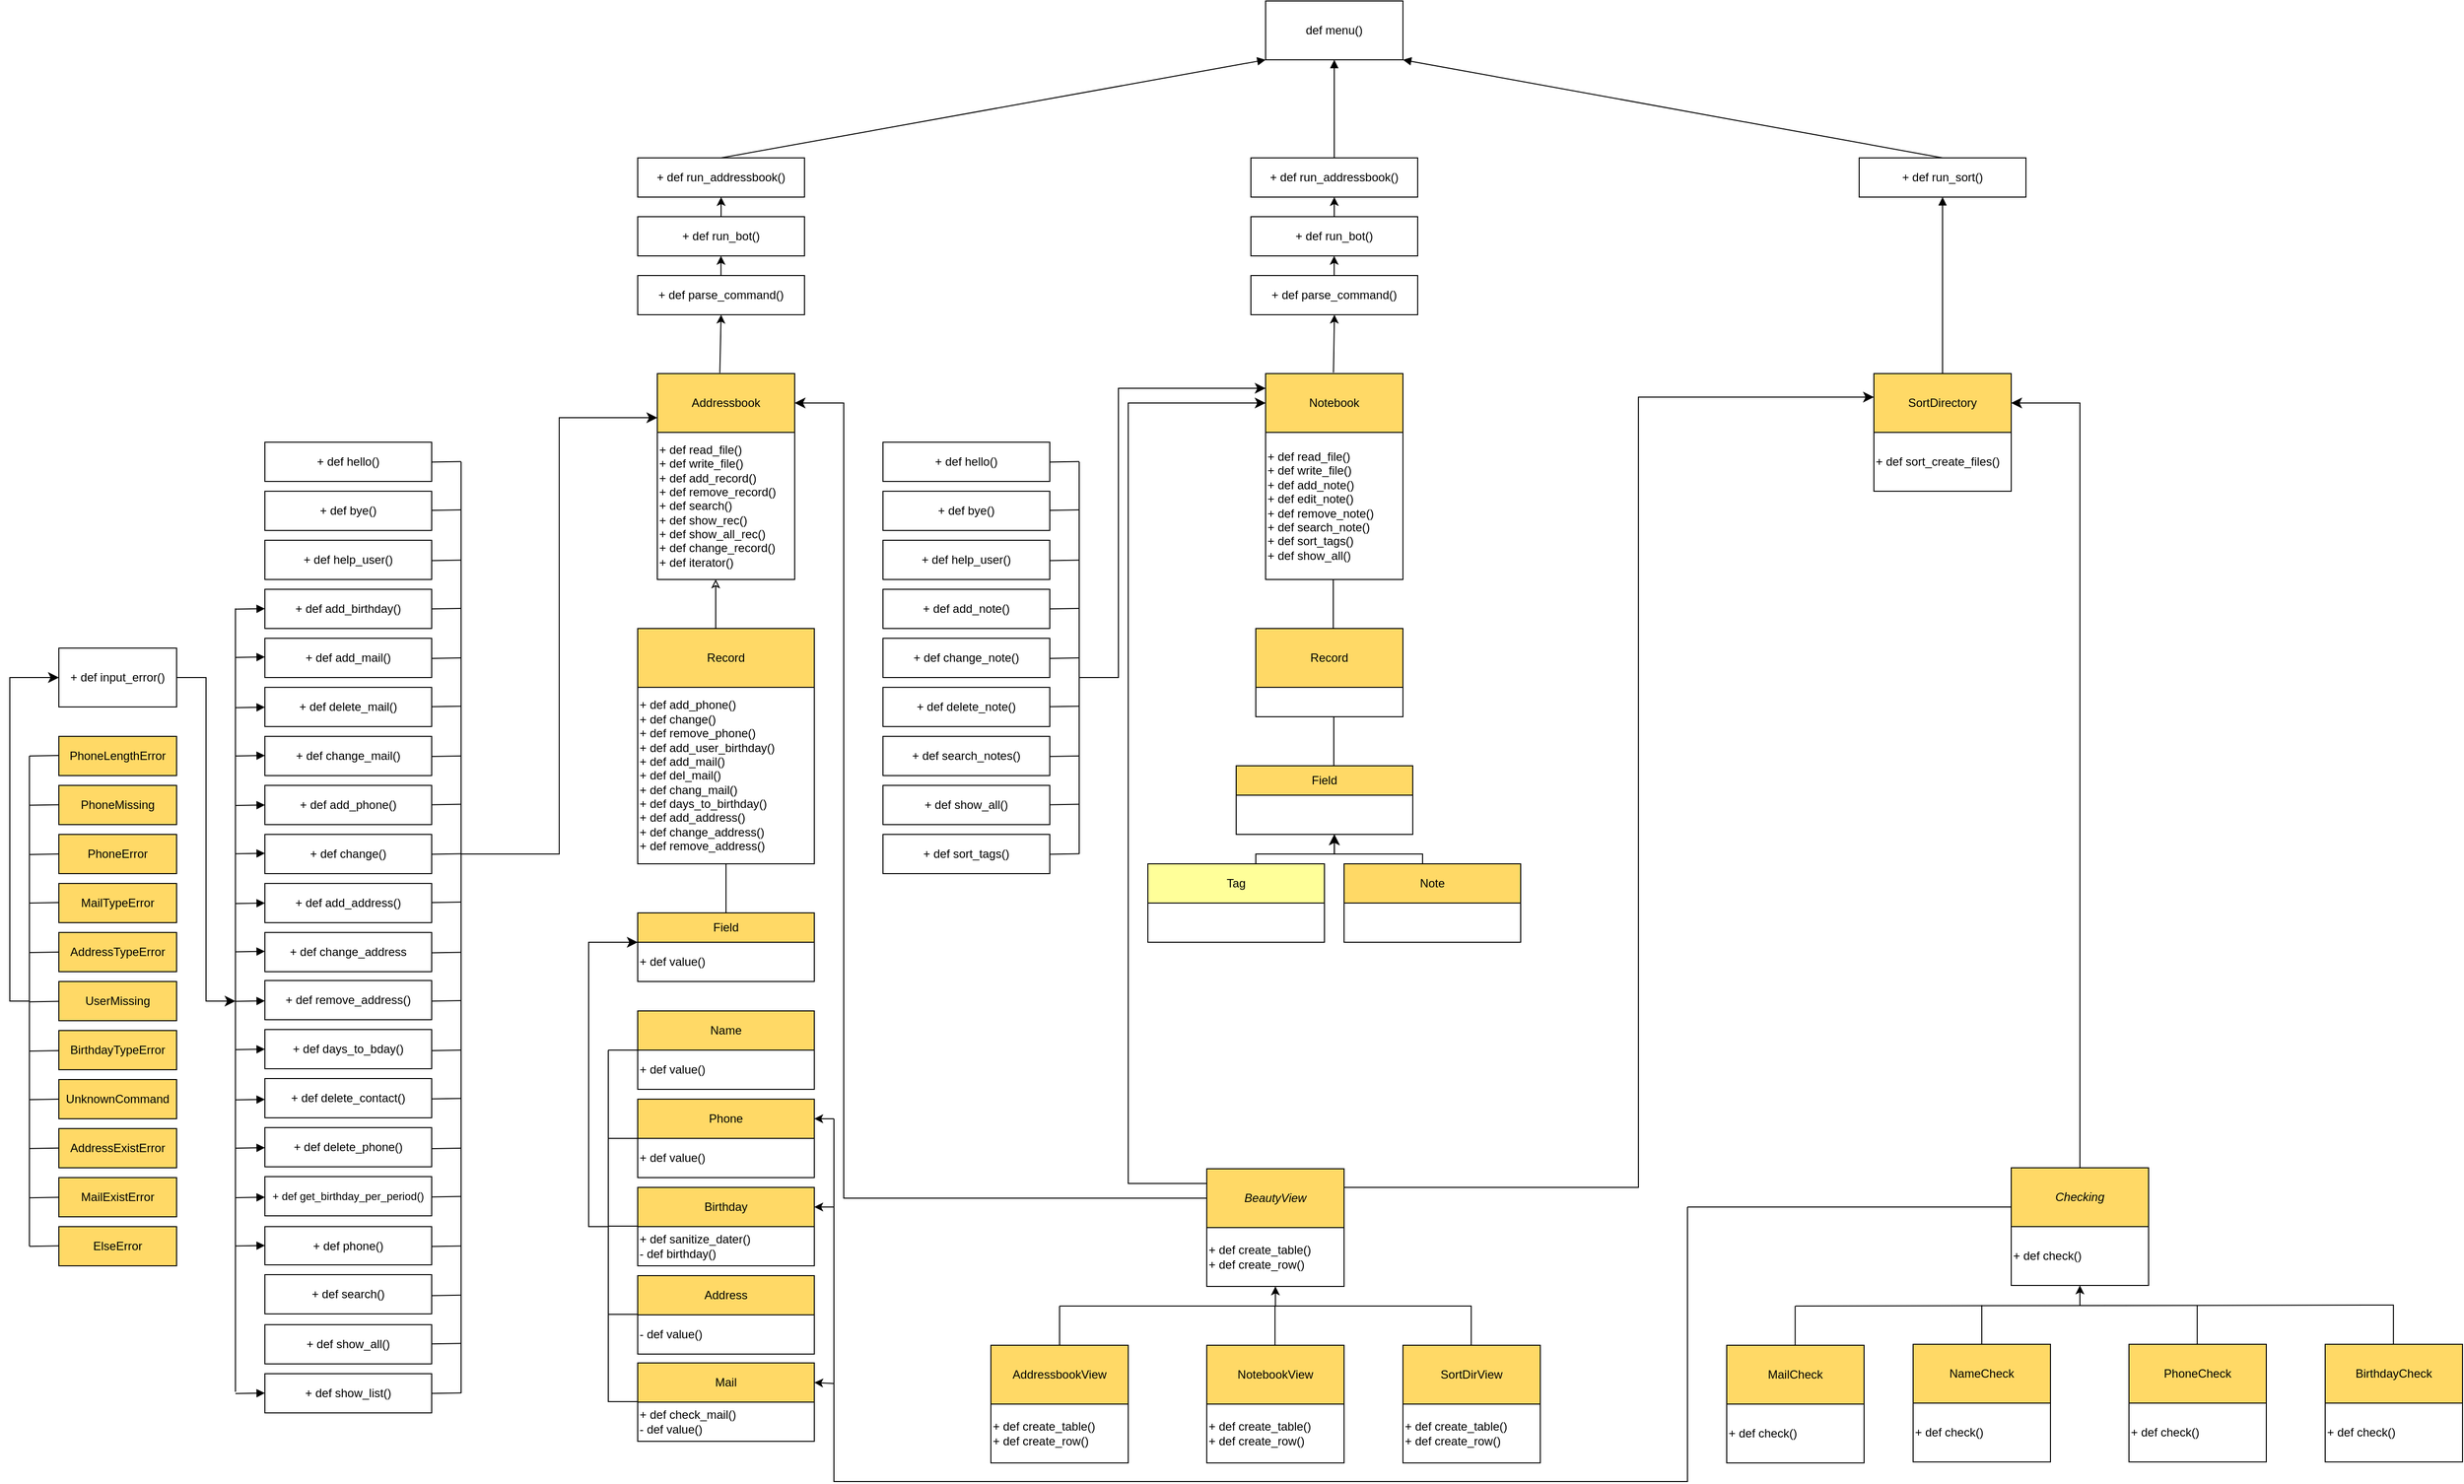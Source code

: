 <mxfile version="20.8.18" type="github">
  <diagram name="Сторінка-1" id="fbPflJ43z8gaHP_00teh">
    <mxGraphModel dx="4167" dy="2496" grid="1" gridSize="10" guides="1" tooltips="1" connect="1" arrows="1" fold="1" page="1" pageScale="1" pageWidth="827" pageHeight="1169" math="0" shadow="0">
      <root>
        <mxCell id="0" />
        <mxCell id="1" parent="0" />
        <mxCell id="lOvXd4UFA6wlcub6Zu0B-2" value="+ def read_file()&lt;br&gt;+ def write_file()&lt;br&gt;+ def add_record()&lt;br&gt;+ def remove_record()&lt;br&gt;+ def search()&lt;br&gt;+ def show_rec()&lt;br&gt;+ def show_all_rec()&lt;br&gt;+ def change_record()&lt;br&gt;+ def iterator()" style="rounded=0;whiteSpace=wrap;html=1;align=left;" parent="1" vertex="1">
          <mxGeometry x="-620" y="-360" width="140" height="150" as="geometry" />
        </mxCell>
        <mxCell id="lOvXd4UFA6wlcub6Zu0B-3" value="Field" style="rounded=0;whiteSpace=wrap;html=1;fillColor=#FFD966;" parent="1" vertex="1">
          <mxGeometry x="-640" y="130" width="180" height="30" as="geometry" />
        </mxCell>
        <mxCell id="lOvXd4UFA6wlcub6Zu0B-4" value="+ def value()" style="rounded=0;whiteSpace=wrap;html=1;align=left;" parent="1" vertex="1">
          <mxGeometry x="-640" y="160" width="180" height="40" as="geometry" />
        </mxCell>
        <mxCell id="lOvXd4UFA6wlcub6Zu0B-5" value="Name" style="whiteSpace=wrap;html=1;align=center;rounded=0;fillColor=#FFD966;" parent="1" vertex="1">
          <mxGeometry x="-640" y="230" width="180" height="40" as="geometry" />
        </mxCell>
        <mxCell id="lOvXd4UFA6wlcub6Zu0B-6" value="+ def value()" style="rounded=0;whiteSpace=wrap;html=1;align=left;" parent="1" vertex="1">
          <mxGeometry x="-640" y="270" width="180" height="40" as="geometry" />
        </mxCell>
        <mxCell id="lOvXd4UFA6wlcub6Zu0B-8" value="Phone" style="whiteSpace=wrap;html=1;align=center;rounded=0;fillColor=#FFD966;" parent="1" vertex="1">
          <mxGeometry x="-640" y="320" width="180" height="40" as="geometry" />
        </mxCell>
        <mxCell id="lOvXd4UFA6wlcub6Zu0B-9" value="+ def value()" style="rounded=0;whiteSpace=wrap;html=1;align=left;" parent="1" vertex="1">
          <mxGeometry x="-640" y="360" width="180" height="40" as="geometry" />
        </mxCell>
        <mxCell id="lOvXd4UFA6wlcub6Zu0B-13" value="" style="endArrow=classic;html=1;rounded=0;strokeColor=default;endFill=0;" parent="1" edge="1">
          <mxGeometry width="50" height="50" relative="1" as="geometry">
            <mxPoint x="-560.5" y="-160" as="sourcePoint" />
            <mxPoint x="-560.5" y="-210" as="targetPoint" />
          </mxGeometry>
        </mxCell>
        <mxCell id="lOvXd4UFA6wlcub6Zu0B-14" value="Record" style="rounded=0;whiteSpace=wrap;html=1;fillColor=#FFFF99;" parent="1" vertex="1">
          <mxGeometry x="-630" y="-160" width="150" height="60" as="geometry" />
        </mxCell>
        <mxCell id="lOvXd4UFA6wlcub6Zu0B-15" value="+ def add_phone()&lt;br&gt;+ def change()&lt;br&gt;+ def remove_phone()&lt;br&gt;+ def add_user_birthday()&lt;br&gt;+ def add_mail()&lt;br&gt;+ def del_mail()&lt;br&gt;+ def chang_mail()&lt;br&gt;+ def days_to_birthday()&lt;br&gt;+ def add_address()&lt;br&gt;+ def change_address()&lt;br&gt;+ def remove_address()" style="rounded=0;whiteSpace=wrap;html=1;align=left;" parent="1" vertex="1">
          <mxGeometry x="-640" y="-100" width="180" height="180" as="geometry" />
        </mxCell>
        <mxCell id="lOvXd4UFA6wlcub6Zu0B-16" value="Birthday" style="whiteSpace=wrap;html=1;align=center;rounded=0;fillColor=#FFD966;" parent="1" vertex="1">
          <mxGeometry x="-640" y="410" width="180" height="40" as="geometry" />
        </mxCell>
        <mxCell id="lOvXd4UFA6wlcub6Zu0B-17" value="+ def sanitize_dater()&lt;br&gt;- def birthday()" style="rounded=0;whiteSpace=wrap;html=1;align=left;" parent="1" vertex="1">
          <mxGeometry x="-640" y="450" width="180" height="40" as="geometry" />
        </mxCell>
        <mxCell id="lOvXd4UFA6wlcub6Zu0B-18" value="Address" style="whiteSpace=wrap;html=1;align=center;rounded=0;fillColor=#FFD966;" parent="1" vertex="1">
          <mxGeometry x="-640" y="500" width="180" height="40" as="geometry" />
        </mxCell>
        <mxCell id="lOvXd4UFA6wlcub6Zu0B-19" value="- def value()" style="rounded=0;whiteSpace=wrap;html=1;align=left;" parent="1" vertex="1">
          <mxGeometry x="-640" y="540" width="180" height="40" as="geometry" />
        </mxCell>
        <mxCell id="lOvXd4UFA6wlcub6Zu0B-20" value="Mail" style="whiteSpace=wrap;html=1;align=center;rounded=0;fillColor=#FFD966;" parent="1" vertex="1">
          <mxGeometry x="-640" y="589" width="180" height="40" as="geometry" />
        </mxCell>
        <mxCell id="lOvXd4UFA6wlcub6Zu0B-21" value="+ def check_mail()&lt;br&gt;- def value()" style="rounded=0;whiteSpace=wrap;html=1;align=left;" parent="1" vertex="1">
          <mxGeometry x="-640" y="629" width="180" height="40" as="geometry" />
        </mxCell>
        <mxCell id="lOvXd4UFA6wlcub6Zu0B-30" value="" style="endArrow=none;html=1;rounded=0;strokeColor=default;entryX=0.5;entryY=1;entryDx=0;entryDy=0;exitX=0.5;exitY=0;exitDx=0;exitDy=0;exitPerimeter=0;" parent="1" edge="1" target="lOvXd4UFA6wlcub6Zu0B-15" source="lOvXd4UFA6wlcub6Zu0B-3">
          <mxGeometry width="50" height="50" relative="1" as="geometry">
            <mxPoint x="-560" y="130" as="sourcePoint" />
            <mxPoint x="-560" y="80" as="targetPoint" />
          </mxGeometry>
        </mxCell>
        <mxCell id="lOvXd4UFA6wlcub6Zu0B-31" value="Notebook" style="rounded=0;whiteSpace=wrap;html=1;fillColor=#FFFF99;" parent="1" vertex="1">
          <mxGeometry y="-420" width="140" height="60" as="geometry" />
        </mxCell>
        <mxCell id="lOvXd4UFA6wlcub6Zu0B-32" value="+ def read_file()&lt;br&gt;+ def write_file()&lt;br&gt;+ def add_note()&lt;br&gt;+ def edit_note()&lt;br&gt;+ def remove_note()&lt;br&gt;+ def search_note()&lt;br&gt;+ def sort_tags()&lt;br&gt;+ def show_all()" style="rounded=0;whiteSpace=wrap;html=1;align=left;" parent="1" vertex="1">
          <mxGeometry y="-360" width="140" height="150" as="geometry" />
        </mxCell>
        <mxCell id="lOvXd4UFA6wlcub6Zu0B-33" value="Field" style="rounded=0;whiteSpace=wrap;html=1;fillColor=#FFD966;" parent="1" vertex="1">
          <mxGeometry x="-30" y="-20" width="180" height="30" as="geometry" />
        </mxCell>
        <mxCell id="lOvXd4UFA6wlcub6Zu0B-34" value="" style="rounded=0;whiteSpace=wrap;html=1;align=left;" parent="1" vertex="1">
          <mxGeometry x="-30" y="10" width="180" height="40" as="geometry" />
        </mxCell>
        <mxCell id="lOvXd4UFA6wlcub6Zu0B-35" value="Tag" style="whiteSpace=wrap;html=1;align=center;rounded=0;fillColor=#FFFF99;" parent="1" vertex="1">
          <mxGeometry x="-120" y="80" width="180" height="40" as="geometry" />
        </mxCell>
        <mxCell id="lOvXd4UFA6wlcub6Zu0B-36" value="" style="rounded=0;whiteSpace=wrap;html=1;align=left;" parent="1" vertex="1">
          <mxGeometry x="-120" y="120" width="180" height="40" as="geometry" />
        </mxCell>
        <mxCell id="lOvXd4UFA6wlcub6Zu0B-37" value="Note" style="whiteSpace=wrap;html=1;align=center;rounded=0;fillColor=#FFD966;" parent="1" vertex="1">
          <mxGeometry x="80" y="80" width="180" height="40" as="geometry" />
        </mxCell>
        <mxCell id="lOvXd4UFA6wlcub6Zu0B-38" value="" style="rounded=0;whiteSpace=wrap;html=1;align=left;" parent="1" vertex="1">
          <mxGeometry x="80" y="120" width="180" height="40" as="geometry" />
        </mxCell>
        <mxCell id="lOvXd4UFA6wlcub6Zu0B-39" value="" style="endArrow=none;html=1;rounded=0;strokeColor=default;" parent="1" edge="1">
          <mxGeometry width="50" height="50" relative="1" as="geometry">
            <mxPoint x="69" y="-160" as="sourcePoint" />
            <mxPoint x="69" y="-210" as="targetPoint" />
          </mxGeometry>
        </mxCell>
        <mxCell id="lOvXd4UFA6wlcub6Zu0B-40" value="Record" style="rounded=0;whiteSpace=wrap;html=1;fillColor=#FFFF99;" parent="1" vertex="1">
          <mxGeometry x="-10" y="-160" width="150" height="60" as="geometry" />
        </mxCell>
        <mxCell id="lOvXd4UFA6wlcub6Zu0B-41" value="" style="rounded=0;whiteSpace=wrap;html=1;align=left;" parent="1" vertex="1">
          <mxGeometry x="-10" y="-100" width="150" height="30" as="geometry" />
        </mxCell>
        <mxCell id="lOvXd4UFA6wlcub6Zu0B-53" value="" style="endArrow=none;html=1;rounded=0;strokeColor=default;" parent="1" edge="1">
          <mxGeometry width="50" height="50" relative="1" as="geometry">
            <mxPoint x="69.5" y="-20" as="sourcePoint" />
            <mxPoint x="69.5" y="-70" as="targetPoint" />
          </mxGeometry>
        </mxCell>
        <mxCell id="AUsdG49h1AJNqMzmpS4j-1" value="SortDirectory" style="rounded=0;whiteSpace=wrap;html=1;fillColor=#FFFF99;" parent="1" vertex="1">
          <mxGeometry x="620" y="-420" width="140" height="60" as="geometry" />
        </mxCell>
        <mxCell id="AUsdG49h1AJNqMzmpS4j-2" value="+ def sort_create_files()" style="rounded=0;whiteSpace=wrap;html=1;align=left;" parent="1" vertex="1">
          <mxGeometry x="620" y="-360" width="140" height="60" as="geometry" />
        </mxCell>
        <mxCell id="AUsdG49h1AJNqMzmpS4j-16" value="" style="endArrow=none;html=1;rounded=0;strokeColor=default;" parent="1" edge="1">
          <mxGeometry width="50" height="50" relative="1" as="geometry">
            <mxPoint x="-670" y="160" as="sourcePoint" />
            <mxPoint x="-640" y="160" as="targetPoint" />
          </mxGeometry>
        </mxCell>
        <mxCell id="AUsdG49h1AJNqMzmpS4j-17" value="" style="endArrow=none;html=1;rounded=0;strokeColor=default;" parent="1" edge="1">
          <mxGeometry width="50" height="50" relative="1" as="geometry">
            <mxPoint x="-670" y="270" as="sourcePoint" />
            <mxPoint x="-640" y="270" as="targetPoint" />
          </mxGeometry>
        </mxCell>
        <mxCell id="AUsdG49h1AJNqMzmpS4j-18" value="" style="endArrow=none;html=1;rounded=0;strokeColor=default;" parent="1" edge="1">
          <mxGeometry width="50" height="50" relative="1" as="geometry">
            <mxPoint x="-670" y="360" as="sourcePoint" />
            <mxPoint x="-640" y="360" as="targetPoint" />
          </mxGeometry>
        </mxCell>
        <mxCell id="AUsdG49h1AJNqMzmpS4j-19" value="" style="endArrow=none;html=1;rounded=0;strokeColor=default;" parent="1" edge="1">
          <mxGeometry width="50" height="50" relative="1" as="geometry">
            <mxPoint x="-670" y="449.49" as="sourcePoint" />
            <mxPoint x="-640" y="449.49" as="targetPoint" />
          </mxGeometry>
        </mxCell>
        <mxCell id="AUsdG49h1AJNqMzmpS4j-20" value="" style="endArrow=none;html=1;rounded=0;strokeColor=default;" parent="1" edge="1">
          <mxGeometry width="50" height="50" relative="1" as="geometry">
            <mxPoint x="-670" y="539.49" as="sourcePoint" />
            <mxPoint x="-640" y="539.49" as="targetPoint" />
          </mxGeometry>
        </mxCell>
        <mxCell id="AUsdG49h1AJNqMzmpS4j-21" value="" style="endArrow=none;html=1;rounded=0;strokeColor=default;" parent="1" edge="1">
          <mxGeometry width="50" height="50" relative="1" as="geometry">
            <mxPoint x="-670" y="628.49" as="sourcePoint" />
            <mxPoint x="-640" y="628.49" as="targetPoint" />
          </mxGeometry>
        </mxCell>
        <mxCell id="AUsdG49h1AJNqMzmpS4j-22" value="" style="endArrow=none;html=1;rounded=0;strokeColor=default;" parent="1" edge="1">
          <mxGeometry width="50" height="50" relative="1" as="geometry">
            <mxPoint x="-670" y="270" as="sourcePoint" />
            <mxPoint x="-670" y="629" as="targetPoint" />
          </mxGeometry>
        </mxCell>
        <mxCell id="AUsdG49h1AJNqMzmpS4j-23" value="" style="edgeStyle=elbowEdgeStyle;elbow=horizontal;endArrow=classic;html=1;curved=0;rounded=0;endSize=8;startSize=8;strokeColor=default;" parent="1" edge="1">
          <mxGeometry width="50" height="50" relative="1" as="geometry">
            <mxPoint x="-670" y="450" as="sourcePoint" />
            <mxPoint x="-640" y="160" as="targetPoint" />
            <Array as="points">
              <mxPoint x="-690" y="280" />
            </Array>
          </mxGeometry>
        </mxCell>
        <mxCell id="AUsdG49h1AJNqMzmpS4j-24" value="" style="edgeStyle=elbowEdgeStyle;elbow=vertical;endArrow=classic;html=1;curved=0;rounded=0;endSize=8;startSize=8;strokeColor=default;entryX=0.556;entryY=0.995;entryDx=0;entryDy=0;entryPerimeter=0;" parent="1" target="lOvXd4UFA6wlcub6Zu0B-34" edge="1">
          <mxGeometry width="50" height="50" relative="1" as="geometry">
            <mxPoint x="-10" y="80" as="sourcePoint" />
            <mxPoint x="65" y="50" as="targetPoint" />
            <Array as="points">
              <mxPoint x="20" y="70" />
            </Array>
          </mxGeometry>
        </mxCell>
        <mxCell id="AUsdG49h1AJNqMzmpS4j-26" value="" style="edgeStyle=elbowEdgeStyle;elbow=vertical;endArrow=classic;html=1;curved=0;rounded=0;endSize=8;startSize=8;strokeColor=default;entryX=0.556;entryY=1;entryDx=0;entryDy=0;entryPerimeter=0;" parent="1" target="lOvXd4UFA6wlcub6Zu0B-34" edge="1">
          <mxGeometry width="50" height="50" relative="1" as="geometry">
            <mxPoint x="160" y="80" as="sourcePoint" />
            <mxPoint x="70" y="60" as="targetPoint" />
            <Array as="points">
              <mxPoint x="24" y="70" />
            </Array>
          </mxGeometry>
        </mxCell>
        <mxCell id="VB_nqWDJQI1u2BIPwfFO-1" value="def menu()" style="rounded=0;whiteSpace=wrap;html=1;" vertex="1" parent="1">
          <mxGeometry y="-800" width="140" height="60" as="geometry" />
        </mxCell>
        <mxCell id="VB_nqWDJQI1u2BIPwfFO-5" value="+ def input_error()" style="rounded=0;whiteSpace=wrap;html=1;" vertex="1" parent="1">
          <mxGeometry x="-1230" y="-140" width="120" height="60" as="geometry" />
        </mxCell>
        <mxCell id="VB_nqWDJQI1u2BIPwfFO-6" value="PhoneLengthError" style="rounded=0;whiteSpace=wrap;html=1;fillColor=#FFD966;" vertex="1" parent="1">
          <mxGeometry x="-1230" y="-50" width="120" height="40" as="geometry" />
        </mxCell>
        <mxCell id="VB_nqWDJQI1u2BIPwfFO-8" value="PhoneMissing" style="rounded=0;whiteSpace=wrap;html=1;fillColor=#FFD966;" vertex="1" parent="1">
          <mxGeometry x="-1230" width="120" height="40" as="geometry" />
        </mxCell>
        <mxCell id="VB_nqWDJQI1u2BIPwfFO-9" value="PhoneError" style="rounded=0;whiteSpace=wrap;html=1;fillColor=#FFD966;" vertex="1" parent="1">
          <mxGeometry x="-1230" y="50" width="120" height="40" as="geometry" />
        </mxCell>
        <mxCell id="VB_nqWDJQI1u2BIPwfFO-10" value="MailTypeError" style="rounded=0;whiteSpace=wrap;html=1;fillColor=#FFD966;" vertex="1" parent="1">
          <mxGeometry x="-1230" y="100" width="120" height="40" as="geometry" />
        </mxCell>
        <mxCell id="VB_nqWDJQI1u2BIPwfFO-11" value="AddressTypeError" style="rounded=0;whiteSpace=wrap;html=1;fillColor=#FFD966;" vertex="1" parent="1">
          <mxGeometry x="-1230" y="150" width="120" height="40" as="geometry" />
        </mxCell>
        <mxCell id="VB_nqWDJQI1u2BIPwfFO-12" value="UserMissing" style="rounded=0;whiteSpace=wrap;html=1;fillColor=#FFD966;" vertex="1" parent="1">
          <mxGeometry x="-1230" y="200" width="120" height="40" as="geometry" />
        </mxCell>
        <mxCell id="VB_nqWDJQI1u2BIPwfFO-13" value="BirthdayTypeError" style="rounded=0;whiteSpace=wrap;html=1;fillColor=#FFD966;" vertex="1" parent="1">
          <mxGeometry x="-1230" y="250" width="120" height="40" as="geometry" />
        </mxCell>
        <mxCell id="VB_nqWDJQI1u2BIPwfFO-14" value="UnknownCommand" style="rounded=0;whiteSpace=wrap;html=1;fillColor=#FFD966;" vertex="1" parent="1">
          <mxGeometry x="-1230" y="300" width="120" height="40" as="geometry" />
        </mxCell>
        <mxCell id="VB_nqWDJQI1u2BIPwfFO-15" value="AddressExistError" style="rounded=0;whiteSpace=wrap;html=1;fillColor=#FFD966;" vertex="1" parent="1">
          <mxGeometry x="-1230" y="350" width="120" height="40" as="geometry" />
        </mxCell>
        <mxCell id="VB_nqWDJQI1u2BIPwfFO-16" value="MailExistError" style="rounded=0;whiteSpace=wrap;html=1;fillColor=#FFD966;" vertex="1" parent="1">
          <mxGeometry x="-1230" y="400" width="120" height="40" as="geometry" />
        </mxCell>
        <mxCell id="VB_nqWDJQI1u2BIPwfFO-17" value="ElseError" style="rounded=0;whiteSpace=wrap;html=1;fillColor=#FFD966;" vertex="1" parent="1">
          <mxGeometry x="-1230" y="450" width="120" height="40" as="geometry" />
        </mxCell>
        <mxCell id="VB_nqWDJQI1u2BIPwfFO-20" value="" style="endArrow=none;html=1;rounded=0;" edge="1" parent="1">
          <mxGeometry width="50" height="50" relative="1" as="geometry">
            <mxPoint x="-1260" y="-30" as="sourcePoint" />
            <mxPoint x="-1230" y="-30.5" as="targetPoint" />
          </mxGeometry>
        </mxCell>
        <mxCell id="VB_nqWDJQI1u2BIPwfFO-21" value="" style="endArrow=none;html=1;rounded=0;" edge="1" parent="1">
          <mxGeometry width="50" height="50" relative="1" as="geometry">
            <mxPoint x="-1260" y="20.25" as="sourcePoint" />
            <mxPoint x="-1230" y="19.75" as="targetPoint" />
          </mxGeometry>
        </mxCell>
        <mxCell id="VB_nqWDJQI1u2BIPwfFO-22" value="" style="endArrow=none;html=1;rounded=0;" edge="1" parent="1">
          <mxGeometry width="50" height="50" relative="1" as="geometry">
            <mxPoint x="-1260" y="70.5" as="sourcePoint" />
            <mxPoint x="-1230" y="70" as="targetPoint" />
          </mxGeometry>
        </mxCell>
        <mxCell id="VB_nqWDJQI1u2BIPwfFO-23" value="" style="endArrow=none;html=1;rounded=0;" edge="1" parent="1">
          <mxGeometry width="50" height="50" relative="1" as="geometry">
            <mxPoint x="-1260" y="120" as="sourcePoint" />
            <mxPoint x="-1230" y="119.5" as="targetPoint" />
          </mxGeometry>
        </mxCell>
        <mxCell id="VB_nqWDJQI1u2BIPwfFO-24" value="" style="endArrow=none;html=1;rounded=0;" edge="1" parent="1">
          <mxGeometry width="50" height="50" relative="1" as="geometry">
            <mxPoint x="-1260" y="170.5" as="sourcePoint" />
            <mxPoint x="-1230" y="170" as="targetPoint" />
          </mxGeometry>
        </mxCell>
        <mxCell id="VB_nqWDJQI1u2BIPwfFO-25" value="" style="endArrow=none;html=1;rounded=0;" edge="1" parent="1">
          <mxGeometry width="50" height="50" relative="1" as="geometry">
            <mxPoint x="-1260" y="220.75" as="sourcePoint" />
            <mxPoint x="-1230" y="220.25" as="targetPoint" />
          </mxGeometry>
        </mxCell>
        <mxCell id="VB_nqWDJQI1u2BIPwfFO-26" value="" style="endArrow=none;html=1;rounded=0;" edge="1" parent="1">
          <mxGeometry width="50" height="50" relative="1" as="geometry">
            <mxPoint x="-1260" y="271" as="sourcePoint" />
            <mxPoint x="-1230" y="270.5" as="targetPoint" />
          </mxGeometry>
        </mxCell>
        <mxCell id="VB_nqWDJQI1u2BIPwfFO-27" value="" style="endArrow=none;html=1;rounded=0;" edge="1" parent="1">
          <mxGeometry width="50" height="50" relative="1" as="geometry">
            <mxPoint x="-1260" y="320.5" as="sourcePoint" />
            <mxPoint x="-1230" y="320" as="targetPoint" />
          </mxGeometry>
        </mxCell>
        <mxCell id="VB_nqWDJQI1u2BIPwfFO-28" value="" style="endArrow=none;html=1;rounded=0;" edge="1" parent="1">
          <mxGeometry width="50" height="50" relative="1" as="geometry">
            <mxPoint x="-1260" y="370.38" as="sourcePoint" />
            <mxPoint x="-1230" y="369.88" as="targetPoint" />
          </mxGeometry>
        </mxCell>
        <mxCell id="VB_nqWDJQI1u2BIPwfFO-29" value="" style="endArrow=none;html=1;rounded=0;" edge="1" parent="1">
          <mxGeometry width="50" height="50" relative="1" as="geometry">
            <mxPoint x="-1260" y="420.63" as="sourcePoint" />
            <mxPoint x="-1230" y="420.13" as="targetPoint" />
          </mxGeometry>
        </mxCell>
        <mxCell id="VB_nqWDJQI1u2BIPwfFO-30" value="" style="endArrow=none;html=1;rounded=0;" edge="1" parent="1">
          <mxGeometry width="50" height="50" relative="1" as="geometry">
            <mxPoint x="-1260" y="470.13" as="sourcePoint" />
            <mxPoint x="-1230" y="469.63" as="targetPoint" />
          </mxGeometry>
        </mxCell>
        <mxCell id="VB_nqWDJQI1u2BIPwfFO-32" value="" style="endArrow=none;html=1;rounded=0;" edge="1" parent="1">
          <mxGeometry width="50" height="50" relative="1" as="geometry">
            <mxPoint x="-1260" y="470" as="sourcePoint" />
            <mxPoint x="-1260" y="-30" as="targetPoint" />
          </mxGeometry>
        </mxCell>
        <mxCell id="VB_nqWDJQI1u2BIPwfFO-33" value="" style="edgeStyle=elbowEdgeStyle;elbow=horizontal;endArrow=classic;html=1;curved=0;rounded=0;endSize=8;startSize=8;entryX=0;entryY=0.5;entryDx=0;entryDy=0;" edge="1" parent="1" target="VB_nqWDJQI1u2BIPwfFO-5">
          <mxGeometry width="50" height="50" relative="1" as="geometry">
            <mxPoint x="-1260" y="220" as="sourcePoint" />
            <mxPoint x="-1230" y="-100" as="targetPoint" />
            <Array as="points">
              <mxPoint x="-1280" y="70" />
            </Array>
          </mxGeometry>
        </mxCell>
        <mxCell id="VB_nqWDJQI1u2BIPwfFO-35" value="Addressbook" style="rounded=0;whiteSpace=wrap;html=1;fillColor=#FFD966;" vertex="1" parent="1">
          <mxGeometry x="-620" y="-420" width="140" height="60" as="geometry" />
        </mxCell>
        <mxCell id="VB_nqWDJQI1u2BIPwfFO-36" value="Notebook" style="rounded=0;whiteSpace=wrap;html=1;fillColor=#FFD966;" vertex="1" parent="1">
          <mxGeometry y="-420" width="140" height="60" as="geometry" />
        </mxCell>
        <mxCell id="VB_nqWDJQI1u2BIPwfFO-37" value="SortDirectory" style="rounded=0;whiteSpace=wrap;html=1;fillColor=#FFD966;" vertex="1" parent="1">
          <mxGeometry x="620" y="-420" width="140" height="60" as="geometry" />
        </mxCell>
        <mxCell id="VB_nqWDJQI1u2BIPwfFO-38" value="Record" style="rounded=0;whiteSpace=wrap;html=1;fillColor=#FFD966;" vertex="1" parent="1">
          <mxGeometry x="-10" y="-160" width="150" height="60" as="geometry" />
        </mxCell>
        <mxCell id="VB_nqWDJQI1u2BIPwfFO-39" value="Record" style="rounded=0;whiteSpace=wrap;html=1;fillColor=#FFD966;" vertex="1" parent="1">
          <mxGeometry x="-640" y="-160" width="180" height="60" as="geometry" />
        </mxCell>
        <mxCell id="VB_nqWDJQI1u2BIPwfFO-41" value="+ def hello()" style="rounded=0;whiteSpace=wrap;html=1;fillColor=#FFFFFF;" vertex="1" parent="1">
          <mxGeometry x="-1020" y="-350" width="170" height="40" as="geometry" />
        </mxCell>
        <mxCell id="VB_nqWDJQI1u2BIPwfFO-42" value="+ def bye()" style="rounded=0;whiteSpace=wrap;html=1;fillColor=#FFFFFF;" vertex="1" parent="1">
          <mxGeometry x="-1020" y="-300" width="170" height="40" as="geometry" />
        </mxCell>
        <mxCell id="VB_nqWDJQI1u2BIPwfFO-43" value="+ def help_user()" style="rounded=0;whiteSpace=wrap;html=1;fillColor=#FFFFFF;" vertex="1" parent="1">
          <mxGeometry x="-1020" y="-250" width="170" height="40" as="geometry" />
        </mxCell>
        <mxCell id="VB_nqWDJQI1u2BIPwfFO-44" value="+ def add_birthday()" style="rounded=0;whiteSpace=wrap;html=1;fillColor=#FFFFFF;" vertex="1" parent="1">
          <mxGeometry x="-1020" y="-200" width="170" height="40" as="geometry" />
        </mxCell>
        <mxCell id="VB_nqWDJQI1u2BIPwfFO-45" value="+ def add_mail()" style="rounded=0;whiteSpace=wrap;html=1;fillColor=#FFFFFF;" vertex="1" parent="1">
          <mxGeometry x="-1020" y="-150" width="170" height="40" as="geometry" />
        </mxCell>
        <mxCell id="VB_nqWDJQI1u2BIPwfFO-46" value="+ def delete_mail()" style="rounded=0;whiteSpace=wrap;html=1;fillColor=#FFFFFF;" vertex="1" parent="1">
          <mxGeometry x="-1020" y="-100" width="170" height="40" as="geometry" />
        </mxCell>
        <mxCell id="VB_nqWDJQI1u2BIPwfFO-47" value="+ def change_mail()" style="rounded=0;whiteSpace=wrap;html=1;fillColor=#FFFFFF;" vertex="1" parent="1">
          <mxGeometry x="-1020" y="-50" width="170" height="40" as="geometry" />
        </mxCell>
        <mxCell id="VB_nqWDJQI1u2BIPwfFO-48" value="+ def add_phone()" style="rounded=0;whiteSpace=wrap;html=1;fillColor=#FFFFFF;" vertex="1" parent="1">
          <mxGeometry x="-1020" width="170" height="40" as="geometry" />
        </mxCell>
        <mxCell id="VB_nqWDJQI1u2BIPwfFO-49" value="+ def change()" style="rounded=0;whiteSpace=wrap;html=1;fillColor=#FFFFFF;" vertex="1" parent="1">
          <mxGeometry x="-1020" y="50" width="170" height="40" as="geometry" />
        </mxCell>
        <mxCell id="VB_nqWDJQI1u2BIPwfFO-50" value="+ def add_address()" style="rounded=0;whiteSpace=wrap;html=1;fillColor=#FFFFFF;" vertex="1" parent="1">
          <mxGeometry x="-1020" y="100" width="170" height="40" as="geometry" />
        </mxCell>
        <mxCell id="VB_nqWDJQI1u2BIPwfFO-51" value="+ def change_address" style="rounded=0;whiteSpace=wrap;html=1;fillColor=#FFFFFF;" vertex="1" parent="1">
          <mxGeometry x="-1020" y="150" width="170" height="40" as="geometry" />
        </mxCell>
        <mxCell id="VB_nqWDJQI1u2BIPwfFO-52" value="+ def remove_address()" style="rounded=0;whiteSpace=wrap;html=1;fillColor=#FFFFFF;" vertex="1" parent="1">
          <mxGeometry x="-1020" y="199" width="170" height="40" as="geometry" />
        </mxCell>
        <mxCell id="VB_nqWDJQI1u2BIPwfFO-53" value="+ def days_to_bday()" style="rounded=0;whiteSpace=wrap;html=1;fillColor=#FFFFFF;" vertex="1" parent="1">
          <mxGeometry x="-1020" y="249" width="170" height="40" as="geometry" />
        </mxCell>
        <mxCell id="VB_nqWDJQI1u2BIPwfFO-54" value="+ def delete_contact()" style="rounded=0;whiteSpace=wrap;html=1;fillColor=#FFFFFF;" vertex="1" parent="1">
          <mxGeometry x="-1020" y="299" width="170" height="40" as="geometry" />
        </mxCell>
        <mxCell id="VB_nqWDJQI1u2BIPwfFO-55" value="+ def delete_phone()" style="rounded=0;whiteSpace=wrap;html=1;fillColor=#FFFFFF;" vertex="1" parent="1">
          <mxGeometry x="-1020" y="349" width="170" height="40" as="geometry" />
        </mxCell>
        <mxCell id="VB_nqWDJQI1u2BIPwfFO-56" value="&lt;font style=&quot;font-size: 11px;&quot;&gt;+ def get_birthday_per_period()&lt;/font&gt;" style="rounded=0;whiteSpace=wrap;html=1;fillColor=#FFFFFF;" vertex="1" parent="1">
          <mxGeometry x="-1020" y="399" width="170" height="40" as="geometry" />
        </mxCell>
        <mxCell id="VB_nqWDJQI1u2BIPwfFO-57" value="+ def phone()" style="rounded=0;whiteSpace=wrap;html=1;fillColor=#FFFFFF;" vertex="1" parent="1">
          <mxGeometry x="-1020" y="450" width="170" height="39" as="geometry" />
        </mxCell>
        <mxCell id="VB_nqWDJQI1u2BIPwfFO-58" value="+ def search()" style="rounded=0;whiteSpace=wrap;html=1;fillColor=#FFFFFF;" vertex="1" parent="1">
          <mxGeometry x="-1020" y="499" width="170" height="40" as="geometry" />
        </mxCell>
        <mxCell id="VB_nqWDJQI1u2BIPwfFO-59" value="+ def show_all()" style="rounded=0;whiteSpace=wrap;html=1;fillColor=#FFFFFF;" vertex="1" parent="1">
          <mxGeometry x="-1020" y="550" width="170" height="40" as="geometry" />
        </mxCell>
        <mxCell id="VB_nqWDJQI1u2BIPwfFO-60" value="+ def show_list()" style="rounded=0;whiteSpace=wrap;html=1;fillColor=#FFFFFF;" vertex="1" parent="1">
          <mxGeometry x="-1020" y="600" width="170" height="40" as="geometry" />
        </mxCell>
        <mxCell id="VB_nqWDJQI1u2BIPwfFO-62" value="+ def parse_command()" style="rounded=0;whiteSpace=wrap;html=1;fillColor=#FFFFFF;" vertex="1" parent="1">
          <mxGeometry x="-640" y="-520" width="170" height="40" as="geometry" />
        </mxCell>
        <mxCell id="VB_nqWDJQI1u2BIPwfFO-63" value="+ def run_bot()" style="rounded=0;whiteSpace=wrap;html=1;fillColor=#FFFFFF;" vertex="1" parent="1">
          <mxGeometry x="-640" y="-580" width="170" height="40" as="geometry" />
        </mxCell>
        <mxCell id="VB_nqWDJQI1u2BIPwfFO-64" value="+ def run_addressbook()" style="rounded=0;whiteSpace=wrap;html=1;fillColor=#FFFFFF;" vertex="1" parent="1">
          <mxGeometry x="-640" y="-640" width="170" height="40" as="geometry" />
        </mxCell>
        <mxCell id="VB_nqWDJQI1u2BIPwfFO-66" value="" style="endArrow=block;html=1;rounded=0;endFill=1;" edge="1" parent="1">
          <mxGeometry width="50" height="50" relative="1" as="geometry">
            <mxPoint x="-1050" y="620.24" as="sourcePoint" />
            <mxPoint x="-1020" y="619.74" as="targetPoint" />
          </mxGeometry>
        </mxCell>
        <mxCell id="VB_nqWDJQI1u2BIPwfFO-67" value="" style="endArrow=block;html=1;rounded=0;endFill=1;" edge="1" parent="1">
          <mxGeometry width="50" height="50" relative="1" as="geometry">
            <mxPoint x="-1050" y="469.74" as="sourcePoint" />
            <mxPoint x="-1020" y="469.24" as="targetPoint" />
          </mxGeometry>
        </mxCell>
        <mxCell id="VB_nqWDJQI1u2BIPwfFO-68" value="" style="endArrow=block;html=1;rounded=0;endFill=1;" edge="1" parent="1">
          <mxGeometry width="50" height="50" relative="1" as="geometry">
            <mxPoint x="-1050" y="420.5" as="sourcePoint" />
            <mxPoint x="-1020" y="420" as="targetPoint" />
          </mxGeometry>
        </mxCell>
        <mxCell id="VB_nqWDJQI1u2BIPwfFO-69" value="" style="endArrow=block;html=1;rounded=0;endFill=1;" edge="1" parent="1">
          <mxGeometry width="50" height="50" relative="1" as="geometry">
            <mxPoint x="-1050" y="369.99" as="sourcePoint" />
            <mxPoint x="-1020" y="369.49" as="targetPoint" />
          </mxGeometry>
        </mxCell>
        <mxCell id="VB_nqWDJQI1u2BIPwfFO-70" value="" style="endArrow=block;html=1;rounded=0;endFill=1;" edge="1" parent="1">
          <mxGeometry width="50" height="50" relative="1" as="geometry">
            <mxPoint x="-1050" y="320.75" as="sourcePoint" />
            <mxPoint x="-1020" y="320.25" as="targetPoint" />
          </mxGeometry>
        </mxCell>
        <mxCell id="VB_nqWDJQI1u2BIPwfFO-71" value="" style="endArrow=block;html=1;rounded=0;endFill=1;" edge="1" parent="1">
          <mxGeometry width="50" height="50" relative="1" as="geometry">
            <mxPoint x="-1050" y="269.49" as="sourcePoint" />
            <mxPoint x="-1020" y="268.99" as="targetPoint" />
          </mxGeometry>
        </mxCell>
        <mxCell id="VB_nqWDJQI1u2BIPwfFO-72" value="" style="endArrow=block;html=1;rounded=0;endFill=1;" edge="1" parent="1">
          <mxGeometry width="50" height="50" relative="1" as="geometry">
            <mxPoint x="-1050" y="220.25" as="sourcePoint" />
            <mxPoint x="-1020" y="219.75" as="targetPoint" />
          </mxGeometry>
        </mxCell>
        <mxCell id="VB_nqWDJQI1u2BIPwfFO-73" value="" style="endArrow=block;html=1;rounded=0;endFill=1;" edge="1" parent="1">
          <mxGeometry width="50" height="50" relative="1" as="geometry">
            <mxPoint x="-1050" y="169.74" as="sourcePoint" />
            <mxPoint x="-1020" y="169.24" as="targetPoint" />
          </mxGeometry>
        </mxCell>
        <mxCell id="VB_nqWDJQI1u2BIPwfFO-74" value="" style="endArrow=block;html=1;rounded=0;endFill=1;" edge="1" parent="1">
          <mxGeometry width="50" height="50" relative="1" as="geometry">
            <mxPoint x="-1050" y="120.5" as="sourcePoint" />
            <mxPoint x="-1020" y="120" as="targetPoint" />
          </mxGeometry>
        </mxCell>
        <mxCell id="VB_nqWDJQI1u2BIPwfFO-75" value="" style="endArrow=block;html=1;rounded=0;endFill=1;" edge="1" parent="1">
          <mxGeometry width="50" height="50" relative="1" as="geometry">
            <mxPoint x="-1050" y="69.74" as="sourcePoint" />
            <mxPoint x="-1020" y="69.24" as="targetPoint" />
          </mxGeometry>
        </mxCell>
        <mxCell id="VB_nqWDJQI1u2BIPwfFO-76" value="" style="endArrow=block;html=1;rounded=0;endFill=1;" edge="1" parent="1">
          <mxGeometry width="50" height="50" relative="1" as="geometry">
            <mxPoint x="-1050" y="20.5" as="sourcePoint" />
            <mxPoint x="-1020" y="20" as="targetPoint" />
          </mxGeometry>
        </mxCell>
        <mxCell id="VB_nqWDJQI1u2BIPwfFO-77" value="" style="endArrow=block;html=1;rounded=0;endFill=1;" edge="1" parent="1">
          <mxGeometry width="50" height="50" relative="1" as="geometry">
            <mxPoint x="-1050" y="-30.01" as="sourcePoint" />
            <mxPoint x="-1020" y="-30.51" as="targetPoint" />
          </mxGeometry>
        </mxCell>
        <mxCell id="VB_nqWDJQI1u2BIPwfFO-78" value="" style="endArrow=block;html=1;rounded=0;endFill=1;" edge="1" parent="1">
          <mxGeometry width="50" height="50" relative="1" as="geometry">
            <mxPoint x="-1050" y="-79.25" as="sourcePoint" />
            <mxPoint x="-1020" y="-79.75" as="targetPoint" />
          </mxGeometry>
        </mxCell>
        <mxCell id="VB_nqWDJQI1u2BIPwfFO-79" value="" style="endArrow=block;html=1;rounded=0;endFill=1;" edge="1" parent="1">
          <mxGeometry width="50" height="50" relative="1" as="geometry">
            <mxPoint x="-1050" y="-130.51" as="sourcePoint" />
            <mxPoint x="-1020" y="-131.01" as="targetPoint" />
          </mxGeometry>
        </mxCell>
        <mxCell id="VB_nqWDJQI1u2BIPwfFO-80" value="" style="endArrow=block;html=1;rounded=0;endFill=1;" edge="1" parent="1">
          <mxGeometry width="50" height="50" relative="1" as="geometry">
            <mxPoint x="-1050" y="-179.75" as="sourcePoint" />
            <mxPoint x="-1020" y="-180.25" as="targetPoint" />
          </mxGeometry>
        </mxCell>
        <mxCell id="VB_nqWDJQI1u2BIPwfFO-83" value="" style="endArrow=none;html=1;rounded=0;" edge="1" parent="1">
          <mxGeometry width="50" height="50" relative="1" as="geometry">
            <mxPoint x="-1050" y="618.5" as="sourcePoint" />
            <mxPoint x="-1050" y="-180.5" as="targetPoint" />
          </mxGeometry>
        </mxCell>
        <mxCell id="VB_nqWDJQI1u2BIPwfFO-84" value="" style="edgeStyle=elbowEdgeStyle;elbow=horizontal;endArrow=classic;html=1;curved=0;rounded=0;endSize=8;startSize=8;exitX=1;exitY=0.5;exitDx=0;exitDy=0;" edge="1" parent="1" source="VB_nqWDJQI1u2BIPwfFO-5">
          <mxGeometry width="50" height="50" relative="1" as="geometry">
            <mxPoint x="-1080" y="-210" as="sourcePoint" />
            <mxPoint x="-1050" y="220" as="targetPoint" />
          </mxGeometry>
        </mxCell>
        <mxCell id="VB_nqWDJQI1u2BIPwfFO-85" value="" style="endArrow=classic;html=1;rounded=0;entryX=0.5;entryY=1;entryDx=0;entryDy=0;" edge="1" parent="1" source="VB_nqWDJQI1u2BIPwfFO-63" target="VB_nqWDJQI1u2BIPwfFO-64">
          <mxGeometry width="50" height="50" relative="1" as="geometry">
            <mxPoint x="-420" y="-360" as="sourcePoint" />
            <mxPoint x="-370" y="-410" as="targetPoint" />
          </mxGeometry>
        </mxCell>
        <mxCell id="VB_nqWDJQI1u2BIPwfFO-86" value="" style="endArrow=classic;html=1;rounded=0;entryX=0.5;entryY=1;entryDx=0;entryDy=0;" edge="1" parent="1">
          <mxGeometry width="50" height="50" relative="1" as="geometry">
            <mxPoint x="-555.13" y="-520" as="sourcePoint" />
            <mxPoint x="-555.13" y="-540" as="targetPoint" />
          </mxGeometry>
        </mxCell>
        <mxCell id="VB_nqWDJQI1u2BIPwfFO-89" value="" style="endArrow=classic;html=1;rounded=0;entryX=0.5;entryY=1;entryDx=0;entryDy=0;exitX=0.455;exitY=-0.013;exitDx=0;exitDy=0;exitPerimeter=0;" edge="1" parent="1" source="VB_nqWDJQI1u2BIPwfFO-35" target="VB_nqWDJQI1u2BIPwfFO-62">
          <mxGeometry width="50" height="50" relative="1" as="geometry">
            <mxPoint x="-700" y="-300" as="sourcePoint" />
            <mxPoint x="-650" y="-350" as="targetPoint" />
          </mxGeometry>
        </mxCell>
        <mxCell id="VB_nqWDJQI1u2BIPwfFO-90" value="" style="endArrow=none;html=1;rounded=0;endFill=0;" edge="1" parent="1">
          <mxGeometry width="50" height="50" relative="1" as="geometry">
            <mxPoint x="-850" y="470.19" as="sourcePoint" />
            <mxPoint x="-820" y="469.69" as="targetPoint" />
          </mxGeometry>
        </mxCell>
        <mxCell id="VB_nqWDJQI1u2BIPwfFO-91" value="" style="endArrow=none;html=1;rounded=0;endFill=0;" edge="1" parent="1">
          <mxGeometry width="50" height="50" relative="1" as="geometry">
            <mxPoint x="-850" y="319.69" as="sourcePoint" />
            <mxPoint x="-820" y="319.19" as="targetPoint" />
          </mxGeometry>
        </mxCell>
        <mxCell id="VB_nqWDJQI1u2BIPwfFO-92" value="" style="endArrow=none;html=1;rounded=0;endFill=0;" edge="1" parent="1">
          <mxGeometry width="50" height="50" relative="1" as="geometry">
            <mxPoint x="-850" y="270.45" as="sourcePoint" />
            <mxPoint x="-820" y="269.95" as="targetPoint" />
          </mxGeometry>
        </mxCell>
        <mxCell id="VB_nqWDJQI1u2BIPwfFO-93" value="" style="endArrow=none;html=1;rounded=0;endFill=0;" edge="1" parent="1">
          <mxGeometry width="50" height="50" relative="1" as="geometry">
            <mxPoint x="-850" y="219.94" as="sourcePoint" />
            <mxPoint x="-820" y="219.44" as="targetPoint" />
          </mxGeometry>
        </mxCell>
        <mxCell id="VB_nqWDJQI1u2BIPwfFO-94" value="" style="endArrow=none;html=1;rounded=0;endFill=0;" edge="1" parent="1">
          <mxGeometry width="50" height="50" relative="1" as="geometry">
            <mxPoint x="-850" y="170.7" as="sourcePoint" />
            <mxPoint x="-820" y="170.2" as="targetPoint" />
          </mxGeometry>
        </mxCell>
        <mxCell id="VB_nqWDJQI1u2BIPwfFO-95" value="" style="endArrow=none;html=1;rounded=0;endFill=0;" edge="1" parent="1">
          <mxGeometry width="50" height="50" relative="1" as="geometry">
            <mxPoint x="-850" y="119.44" as="sourcePoint" />
            <mxPoint x="-820" y="118.94" as="targetPoint" />
          </mxGeometry>
        </mxCell>
        <mxCell id="VB_nqWDJQI1u2BIPwfFO-96" value="" style="endArrow=none;html=1;rounded=0;endFill=0;" edge="1" parent="1">
          <mxGeometry width="50" height="50" relative="1" as="geometry">
            <mxPoint x="-850" y="70.2" as="sourcePoint" />
            <mxPoint x="-820" y="69.7" as="targetPoint" />
          </mxGeometry>
        </mxCell>
        <mxCell id="VB_nqWDJQI1u2BIPwfFO-97" value="" style="endArrow=none;html=1;rounded=0;endFill=0;" edge="1" parent="1">
          <mxGeometry width="50" height="50" relative="1" as="geometry">
            <mxPoint x="-850" y="19.69" as="sourcePoint" />
            <mxPoint x="-820" y="19.19" as="targetPoint" />
          </mxGeometry>
        </mxCell>
        <mxCell id="VB_nqWDJQI1u2BIPwfFO-98" value="" style="endArrow=none;html=1;rounded=0;endFill=0;" edge="1" parent="1">
          <mxGeometry width="50" height="50" relative="1" as="geometry">
            <mxPoint x="-850" y="-29.55" as="sourcePoint" />
            <mxPoint x="-820" y="-30.05" as="targetPoint" />
          </mxGeometry>
        </mxCell>
        <mxCell id="VB_nqWDJQI1u2BIPwfFO-99" value="" style="endArrow=none;html=1;rounded=0;endFill=0;" edge="1" parent="1">
          <mxGeometry width="50" height="50" relative="1" as="geometry">
            <mxPoint x="-850" y="-80.31" as="sourcePoint" />
            <mxPoint x="-820" y="-80.81" as="targetPoint" />
          </mxGeometry>
        </mxCell>
        <mxCell id="VB_nqWDJQI1u2BIPwfFO-100" value="" style="endArrow=none;html=1;rounded=0;endFill=0;" edge="1" parent="1">
          <mxGeometry width="50" height="50" relative="1" as="geometry">
            <mxPoint x="-850" y="-129.55" as="sourcePoint" />
            <mxPoint x="-820" y="-130.05" as="targetPoint" />
          </mxGeometry>
        </mxCell>
        <mxCell id="VB_nqWDJQI1u2BIPwfFO-101" value="" style="endArrow=none;html=1;rounded=0;endFill=0;" edge="1" parent="1">
          <mxGeometry width="50" height="50" relative="1" as="geometry">
            <mxPoint x="-850" y="-180.06" as="sourcePoint" />
            <mxPoint x="-820" y="-180.56" as="targetPoint" />
          </mxGeometry>
        </mxCell>
        <mxCell id="VB_nqWDJQI1u2BIPwfFO-102" value="" style="endArrow=none;html=1;rounded=0;endFill=0;" edge="1" parent="1">
          <mxGeometry width="50" height="50" relative="1" as="geometry">
            <mxPoint x="-850" y="-229.3" as="sourcePoint" />
            <mxPoint x="-820" y="-229.8" as="targetPoint" />
          </mxGeometry>
        </mxCell>
        <mxCell id="VB_nqWDJQI1u2BIPwfFO-103" value="" style="endArrow=none;html=1;rounded=0;endFill=0;" edge="1" parent="1">
          <mxGeometry width="50" height="50" relative="1" as="geometry">
            <mxPoint x="-850" y="-280.56" as="sourcePoint" />
            <mxPoint x="-820" y="-281.06" as="targetPoint" />
          </mxGeometry>
        </mxCell>
        <mxCell id="VB_nqWDJQI1u2BIPwfFO-104" value="" style="endArrow=none;html=1;rounded=0;endFill=0;" edge="1" parent="1">
          <mxGeometry width="50" height="50" relative="1" as="geometry">
            <mxPoint x="-850" y="-329.8" as="sourcePoint" />
            <mxPoint x="-820" y="-330.3" as="targetPoint" />
          </mxGeometry>
        </mxCell>
        <mxCell id="VB_nqWDJQI1u2BIPwfFO-106" value="" style="endArrow=none;html=1;rounded=0;endFill=0;" edge="1" parent="1">
          <mxGeometry width="50" height="50" relative="1" as="geometry">
            <mxPoint x="-850" y="419.74" as="sourcePoint" />
            <mxPoint x="-820" y="419.24" as="targetPoint" />
          </mxGeometry>
        </mxCell>
        <mxCell id="VB_nqWDJQI1u2BIPwfFO-107" value="" style="endArrow=none;html=1;rounded=0;endFill=0;" edge="1" parent="1">
          <mxGeometry width="50" height="50" relative="1" as="geometry">
            <mxPoint x="-850" y="370.5" as="sourcePoint" />
            <mxPoint x="-820" y="370" as="targetPoint" />
          </mxGeometry>
        </mxCell>
        <mxCell id="VB_nqWDJQI1u2BIPwfFO-108" value="" style="endArrow=none;html=1;rounded=0;endFill=0;" edge="1" parent="1">
          <mxGeometry width="50" height="50" relative="1" as="geometry">
            <mxPoint x="-850" y="620.09" as="sourcePoint" />
            <mxPoint x="-820" y="619.59" as="targetPoint" />
          </mxGeometry>
        </mxCell>
        <mxCell id="VB_nqWDJQI1u2BIPwfFO-109" value="" style="endArrow=none;html=1;rounded=0;endFill=0;" edge="1" parent="1">
          <mxGeometry width="50" height="50" relative="1" as="geometry">
            <mxPoint x="-850" y="569.64" as="sourcePoint" />
            <mxPoint x="-820" y="569.14" as="targetPoint" />
          </mxGeometry>
        </mxCell>
        <mxCell id="VB_nqWDJQI1u2BIPwfFO-110" value="" style="endArrow=none;html=1;rounded=0;endFill=0;" edge="1" parent="1">
          <mxGeometry width="50" height="50" relative="1" as="geometry">
            <mxPoint x="-850" y="520.4" as="sourcePoint" />
            <mxPoint x="-820" y="519.9" as="targetPoint" />
          </mxGeometry>
        </mxCell>
        <mxCell id="VB_nqWDJQI1u2BIPwfFO-111" value="" style="endArrow=none;html=1;rounded=0;" edge="1" parent="1">
          <mxGeometry width="50" height="50" relative="1" as="geometry">
            <mxPoint x="-820" y="620" as="sourcePoint" />
            <mxPoint x="-820" y="-330" as="targetPoint" />
          </mxGeometry>
        </mxCell>
        <mxCell id="VB_nqWDJQI1u2BIPwfFO-112" value="" style="edgeStyle=elbowEdgeStyle;elbow=horizontal;endArrow=classic;html=1;curved=0;rounded=0;endSize=8;startSize=8;entryX=0;entryY=0.75;entryDx=0;entryDy=0;" edge="1" parent="1" target="VB_nqWDJQI1u2BIPwfFO-35">
          <mxGeometry width="50" height="50" relative="1" as="geometry">
            <mxPoint x="-820" y="70" as="sourcePoint" />
            <mxPoint x="-690" y="-180" as="targetPoint" />
          </mxGeometry>
        </mxCell>
        <mxCell id="VB_nqWDJQI1u2BIPwfFO-114" value="" style="endArrow=block;html=1;rounded=0;entryX=0;entryY=1;entryDx=0;entryDy=0;exitX=0.5;exitY=0;exitDx=0;exitDy=0;endFill=1;" edge="1" parent="1" source="VB_nqWDJQI1u2BIPwfFO-64" target="VB_nqWDJQI1u2BIPwfFO-1">
          <mxGeometry width="50" height="50" relative="1" as="geometry">
            <mxPoint x="-800" y="-530" as="sourcePoint" />
            <mxPoint x="-750" y="-580" as="targetPoint" />
          </mxGeometry>
        </mxCell>
        <mxCell id="VB_nqWDJQI1u2BIPwfFO-115" value="+ def parse_command()" style="rounded=0;whiteSpace=wrap;html=1;fillColor=#FFFFFF;" vertex="1" parent="1">
          <mxGeometry x="-15" y="-520" width="170" height="40" as="geometry" />
        </mxCell>
        <mxCell id="VB_nqWDJQI1u2BIPwfFO-116" value="+ def run_bot()" style="rounded=0;whiteSpace=wrap;html=1;fillColor=#FFFFFF;" vertex="1" parent="1">
          <mxGeometry x="-15" y="-580" width="170" height="40" as="geometry" />
        </mxCell>
        <mxCell id="VB_nqWDJQI1u2BIPwfFO-117" value="+ def run_addressbook()" style="rounded=0;whiteSpace=wrap;html=1;fillColor=#FFFFFF;" vertex="1" parent="1">
          <mxGeometry x="-15" y="-640" width="170" height="40" as="geometry" />
        </mxCell>
        <mxCell id="VB_nqWDJQI1u2BIPwfFO-118" value="" style="endArrow=classic;html=1;rounded=0;entryX=0.5;entryY=1;entryDx=0;entryDy=0;" edge="1" parent="1" source="VB_nqWDJQI1u2BIPwfFO-116" target="VB_nqWDJQI1u2BIPwfFO-117">
          <mxGeometry width="50" height="50" relative="1" as="geometry">
            <mxPoint x="205" y="-360" as="sourcePoint" />
            <mxPoint x="255" y="-410" as="targetPoint" />
          </mxGeometry>
        </mxCell>
        <mxCell id="VB_nqWDJQI1u2BIPwfFO-119" value="" style="endArrow=classic;html=1;rounded=0;entryX=0.5;entryY=1;entryDx=0;entryDy=0;" edge="1" parent="1">
          <mxGeometry width="50" height="50" relative="1" as="geometry">
            <mxPoint x="69.87" y="-520" as="sourcePoint" />
            <mxPoint x="69.87" y="-540" as="targetPoint" />
          </mxGeometry>
        </mxCell>
        <mxCell id="VB_nqWDJQI1u2BIPwfFO-120" value="" style="endArrow=classic;html=1;rounded=0;entryX=0.5;entryY=1;entryDx=0;entryDy=0;exitX=0.455;exitY=-0.013;exitDx=0;exitDy=0;exitPerimeter=0;" edge="1" parent="1">
          <mxGeometry width="50" height="50" relative="1" as="geometry">
            <mxPoint x="69.17" y="-421" as="sourcePoint" />
            <mxPoint x="70.17" y="-480" as="targetPoint" />
          </mxGeometry>
        </mxCell>
        <mxCell id="VB_nqWDJQI1u2BIPwfFO-121" value="+ def hello()" style="rounded=0;whiteSpace=wrap;html=1;fillColor=#FFFFFF;" vertex="1" parent="1">
          <mxGeometry x="-390" y="-350" width="170" height="40" as="geometry" />
        </mxCell>
        <mxCell id="VB_nqWDJQI1u2BIPwfFO-122" value="+ def bye()" style="rounded=0;whiteSpace=wrap;html=1;fillColor=#FFFFFF;" vertex="1" parent="1">
          <mxGeometry x="-390" y="-300" width="170" height="40" as="geometry" />
        </mxCell>
        <mxCell id="VB_nqWDJQI1u2BIPwfFO-123" value="+ def help_user()" style="rounded=0;whiteSpace=wrap;html=1;fillColor=#FFFFFF;" vertex="1" parent="1">
          <mxGeometry x="-390" y="-250" width="170" height="40" as="geometry" />
        </mxCell>
        <mxCell id="VB_nqWDJQI1u2BIPwfFO-124" value="+ def add_note()" style="rounded=0;whiteSpace=wrap;html=1;fillColor=#FFFFFF;" vertex="1" parent="1">
          <mxGeometry x="-390" y="-200" width="170" height="40" as="geometry" />
        </mxCell>
        <mxCell id="VB_nqWDJQI1u2BIPwfFO-125" value="+ def change_note()" style="rounded=0;whiteSpace=wrap;html=1;fillColor=#FFFFFF;" vertex="1" parent="1">
          <mxGeometry x="-390" y="-150" width="170" height="40" as="geometry" />
        </mxCell>
        <mxCell id="VB_nqWDJQI1u2BIPwfFO-126" value="+ def delete_note()" style="rounded=0;whiteSpace=wrap;html=1;fillColor=#FFFFFF;" vertex="1" parent="1">
          <mxGeometry x="-390" y="-100" width="170" height="40" as="geometry" />
        </mxCell>
        <mxCell id="VB_nqWDJQI1u2BIPwfFO-127" value="+ def search_notes()" style="rounded=0;whiteSpace=wrap;html=1;fillColor=#FFFFFF;" vertex="1" parent="1">
          <mxGeometry x="-390" y="-50" width="170" height="40" as="geometry" />
        </mxCell>
        <mxCell id="VB_nqWDJQI1u2BIPwfFO-128" value="+ def show_all()" style="rounded=0;whiteSpace=wrap;html=1;fillColor=#FFFFFF;" vertex="1" parent="1">
          <mxGeometry x="-390" width="170" height="40" as="geometry" />
        </mxCell>
        <mxCell id="VB_nqWDJQI1u2BIPwfFO-129" value="+ def sort_tags()" style="rounded=0;whiteSpace=wrap;html=1;fillColor=#FFFFFF;" vertex="1" parent="1">
          <mxGeometry x="-390" y="50" width="170" height="40" as="geometry" />
        </mxCell>
        <mxCell id="VB_nqWDJQI1u2BIPwfFO-147" value="" style="endArrow=none;html=1;rounded=0;endFill=0;" edge="1" parent="1">
          <mxGeometry width="50" height="50" relative="1" as="geometry">
            <mxPoint x="-220" y="70.2" as="sourcePoint" />
            <mxPoint x="-190" y="69.7" as="targetPoint" />
          </mxGeometry>
        </mxCell>
        <mxCell id="VB_nqWDJQI1u2BIPwfFO-148" value="" style="endArrow=none;html=1;rounded=0;endFill=0;" edge="1" parent="1">
          <mxGeometry width="50" height="50" relative="1" as="geometry">
            <mxPoint x="-220" y="19.69" as="sourcePoint" />
            <mxPoint x="-190" y="19.19" as="targetPoint" />
          </mxGeometry>
        </mxCell>
        <mxCell id="VB_nqWDJQI1u2BIPwfFO-149" value="" style="endArrow=none;html=1;rounded=0;endFill=0;" edge="1" parent="1">
          <mxGeometry width="50" height="50" relative="1" as="geometry">
            <mxPoint x="-220" y="-29.55" as="sourcePoint" />
            <mxPoint x="-190" y="-30.05" as="targetPoint" />
          </mxGeometry>
        </mxCell>
        <mxCell id="VB_nqWDJQI1u2BIPwfFO-150" value="" style="endArrow=none;html=1;rounded=0;endFill=0;" edge="1" parent="1">
          <mxGeometry width="50" height="50" relative="1" as="geometry">
            <mxPoint x="-220" y="-80.31" as="sourcePoint" />
            <mxPoint x="-190" y="-80.81" as="targetPoint" />
          </mxGeometry>
        </mxCell>
        <mxCell id="VB_nqWDJQI1u2BIPwfFO-151" value="" style="endArrow=none;html=1;rounded=0;endFill=0;" edge="1" parent="1">
          <mxGeometry width="50" height="50" relative="1" as="geometry">
            <mxPoint x="-220" y="-129.55" as="sourcePoint" />
            <mxPoint x="-190" y="-130.05" as="targetPoint" />
          </mxGeometry>
        </mxCell>
        <mxCell id="VB_nqWDJQI1u2BIPwfFO-152" value="" style="endArrow=none;html=1;rounded=0;endFill=0;" edge="1" parent="1">
          <mxGeometry width="50" height="50" relative="1" as="geometry">
            <mxPoint x="-220" y="-180.06" as="sourcePoint" />
            <mxPoint x="-190" y="-180.56" as="targetPoint" />
          </mxGeometry>
        </mxCell>
        <mxCell id="VB_nqWDJQI1u2BIPwfFO-153" value="" style="endArrow=none;html=1;rounded=0;endFill=0;" edge="1" parent="1">
          <mxGeometry width="50" height="50" relative="1" as="geometry">
            <mxPoint x="-220" y="-229.3" as="sourcePoint" />
            <mxPoint x="-190" y="-229.8" as="targetPoint" />
          </mxGeometry>
        </mxCell>
        <mxCell id="VB_nqWDJQI1u2BIPwfFO-154" value="" style="endArrow=none;html=1;rounded=0;endFill=0;" edge="1" parent="1">
          <mxGeometry width="50" height="50" relative="1" as="geometry">
            <mxPoint x="-220" y="-280.56" as="sourcePoint" />
            <mxPoint x="-190" y="-281.06" as="targetPoint" />
          </mxGeometry>
        </mxCell>
        <mxCell id="VB_nqWDJQI1u2BIPwfFO-155" value="" style="endArrow=none;html=1;rounded=0;endFill=0;" edge="1" parent="1">
          <mxGeometry width="50" height="50" relative="1" as="geometry">
            <mxPoint x="-220" y="-329.8" as="sourcePoint" />
            <mxPoint x="-190" y="-330.3" as="targetPoint" />
          </mxGeometry>
        </mxCell>
        <mxCell id="VB_nqWDJQI1u2BIPwfFO-161" value="" style="endArrow=none;html=1;rounded=0;" edge="1" parent="1">
          <mxGeometry width="50" height="50" relative="1" as="geometry">
            <mxPoint x="-190" y="70" as="sourcePoint" />
            <mxPoint x="-190" y="-330" as="targetPoint" />
          </mxGeometry>
        </mxCell>
        <mxCell id="VB_nqWDJQI1u2BIPwfFO-162" value="" style="edgeStyle=elbowEdgeStyle;elbow=horizontal;endArrow=classic;html=1;curved=0;rounded=0;endSize=8;startSize=8;entryX=0;entryY=0.25;entryDx=0;entryDy=0;" edge="1" parent="1" target="VB_nqWDJQI1u2BIPwfFO-36">
          <mxGeometry width="50" height="50" relative="1" as="geometry">
            <mxPoint x="-190" y="-110" as="sourcePoint" />
            <mxPoint y="-370" as="targetPoint" />
            <Array as="points">
              <mxPoint x="-150" y="-50" />
            </Array>
          </mxGeometry>
        </mxCell>
        <mxCell id="VB_nqWDJQI1u2BIPwfFO-163" value="" style="endArrow=block;html=1;rounded=0;entryX=0.5;entryY=1;entryDx=0;entryDy=0;exitX=0.5;exitY=0;exitDx=0;exitDy=0;endFill=1;" edge="1" parent="1" source="VB_nqWDJQI1u2BIPwfFO-117" target="VB_nqWDJQI1u2BIPwfFO-1">
          <mxGeometry width="50" height="50" relative="1" as="geometry">
            <mxPoint x="-545" y="-630" as="sourcePoint" />
            <mxPoint x="10" y="-730" as="targetPoint" />
          </mxGeometry>
        </mxCell>
        <mxCell id="VB_nqWDJQI1u2BIPwfFO-164" value="+ def run_sort()" style="rounded=0;whiteSpace=wrap;html=1;fillColor=#FFFFFF;" vertex="1" parent="1">
          <mxGeometry x="605" y="-640" width="170" height="40" as="geometry" />
        </mxCell>
        <mxCell id="VB_nqWDJQI1u2BIPwfFO-165" value="" style="endArrow=block;html=1;rounded=0;entryX=1;entryY=1;entryDx=0;entryDy=0;exitX=0.5;exitY=0;exitDx=0;exitDy=0;endFill=1;" edge="1" parent="1" source="VB_nqWDJQI1u2BIPwfFO-164" target="VB_nqWDJQI1u2BIPwfFO-1">
          <mxGeometry width="50" height="50" relative="1" as="geometry">
            <mxPoint x="-545" y="-630" as="sourcePoint" />
            <mxPoint x="10" y="-730" as="targetPoint" />
          </mxGeometry>
        </mxCell>
        <mxCell id="VB_nqWDJQI1u2BIPwfFO-166" value="" style="endArrow=block;html=1;rounded=0;entryX=0.5;entryY=1;entryDx=0;entryDy=0;endFill=1;exitX=0.5;exitY=0;exitDx=0;exitDy=0;" edge="1" parent="1" source="VB_nqWDJQI1u2BIPwfFO-37" target="VB_nqWDJQI1u2BIPwfFO-164">
          <mxGeometry width="50" height="50" relative="1" as="geometry">
            <mxPoint x="700" y="-430" as="sourcePoint" />
            <mxPoint x="700" y="-600" as="targetPoint" />
          </mxGeometry>
        </mxCell>
        <mxCell id="VB_nqWDJQI1u2BIPwfFO-167" value="SortDirectory" style="rounded=0;whiteSpace=wrap;html=1;fillColor=#FFFF99;" vertex="1" parent="1">
          <mxGeometry x="-60" y="391" width="140" height="60" as="geometry" />
        </mxCell>
        <mxCell id="VB_nqWDJQI1u2BIPwfFO-168" value="+ def create_table()&lt;br&gt;+ def create_row()" style="rounded=0;whiteSpace=wrap;html=1;align=left;" vertex="1" parent="1">
          <mxGeometry x="-60" y="451" width="140" height="60" as="geometry" />
        </mxCell>
        <mxCell id="VB_nqWDJQI1u2BIPwfFO-169" value="BeautyView" style="rounded=0;whiteSpace=wrap;html=1;fillColor=#FFD966;fontStyle=2" vertex="1" parent="1">
          <mxGeometry x="-60" y="391" width="140" height="60" as="geometry" />
        </mxCell>
        <mxCell id="VB_nqWDJQI1u2BIPwfFO-170" value="SortDirectory" style="rounded=0;whiteSpace=wrap;html=1;fillColor=#FFFF99;" vertex="1" parent="1">
          <mxGeometry x="-280" y="571" width="140" height="60" as="geometry" />
        </mxCell>
        <mxCell id="VB_nqWDJQI1u2BIPwfFO-171" value="+ def create_table()&lt;br style=&quot;border-color: var(--border-color);&quot;&gt;+ def create_row()" style="rounded=0;whiteSpace=wrap;html=1;align=left;" vertex="1" parent="1">
          <mxGeometry x="-280" y="631" width="140" height="60" as="geometry" />
        </mxCell>
        <mxCell id="VB_nqWDJQI1u2BIPwfFO-172" value="AddressbookView" style="rounded=0;whiteSpace=wrap;html=1;fillColor=#FFD966;" vertex="1" parent="1">
          <mxGeometry x="-280" y="571" width="140" height="60" as="geometry" />
        </mxCell>
        <mxCell id="VB_nqWDJQI1u2BIPwfFO-173" value="SortDirectory" style="rounded=0;whiteSpace=wrap;html=1;fillColor=#FFFF99;" vertex="1" parent="1">
          <mxGeometry x="-60" y="571" width="140" height="60" as="geometry" />
        </mxCell>
        <mxCell id="VB_nqWDJQI1u2BIPwfFO-174" value="+ def create_table()&lt;br style=&quot;border-color: var(--border-color);&quot;&gt;+ def create_row()" style="rounded=0;whiteSpace=wrap;html=1;align=left;" vertex="1" parent="1">
          <mxGeometry x="-60" y="631" width="140" height="60" as="geometry" />
        </mxCell>
        <mxCell id="VB_nqWDJQI1u2BIPwfFO-175" value="NotebookView" style="rounded=0;whiteSpace=wrap;html=1;fillColor=#FFD966;" vertex="1" parent="1">
          <mxGeometry x="-60" y="571" width="140" height="60" as="geometry" />
        </mxCell>
        <mxCell id="VB_nqWDJQI1u2BIPwfFO-176" value="SortDirectory" style="rounded=0;whiteSpace=wrap;html=1;fillColor=#FFFF99;" vertex="1" parent="1">
          <mxGeometry x="140" y="571" width="140" height="60" as="geometry" />
        </mxCell>
        <mxCell id="VB_nqWDJQI1u2BIPwfFO-177" value="+ def create_table()&lt;br style=&quot;border-color: var(--border-color);&quot;&gt;+ def create_row()" style="rounded=0;whiteSpace=wrap;html=1;align=left;" vertex="1" parent="1">
          <mxGeometry x="140" y="631" width="140" height="60" as="geometry" />
        </mxCell>
        <mxCell id="VB_nqWDJQI1u2BIPwfFO-178" value="SortDirView" style="rounded=0;whiteSpace=wrap;html=1;fillColor=#FFD966;" vertex="1" parent="1">
          <mxGeometry x="140" y="571" width="140" height="60" as="geometry" />
        </mxCell>
        <mxCell id="VB_nqWDJQI1u2BIPwfFO-179" value="" style="endArrow=none;html=1;rounded=0;fontSize=11;exitX=0.5;exitY=0;exitDx=0;exitDy=0;" edge="1" parent="1" source="VB_nqWDJQI1u2BIPwfFO-172">
          <mxGeometry width="50" height="50" relative="1" as="geometry">
            <mxPoint x="-230" y="581" as="sourcePoint" />
            <mxPoint x="-210" y="531" as="targetPoint" />
          </mxGeometry>
        </mxCell>
        <mxCell id="VB_nqWDJQI1u2BIPwfFO-180" value="" style="endArrow=none;html=1;rounded=0;fontSize=11;exitX=0.5;exitY=0;exitDx=0;exitDy=0;" edge="1" parent="1">
          <mxGeometry width="50" height="50" relative="1" as="geometry">
            <mxPoint x="9.58" y="571" as="sourcePoint" />
            <mxPoint x="9.58" y="531" as="targetPoint" />
          </mxGeometry>
        </mxCell>
        <mxCell id="VB_nqWDJQI1u2BIPwfFO-181" value="" style="endArrow=none;html=1;rounded=0;fontSize=11;exitX=0.5;exitY=0;exitDx=0;exitDy=0;" edge="1" parent="1">
          <mxGeometry width="50" height="50" relative="1" as="geometry">
            <mxPoint x="209.58" y="571" as="sourcePoint" />
            <mxPoint x="209.58" y="531" as="targetPoint" />
          </mxGeometry>
        </mxCell>
        <mxCell id="VB_nqWDJQI1u2BIPwfFO-182" value="" style="endArrow=none;html=1;rounded=0;fontSize=11;" edge="1" parent="1">
          <mxGeometry width="50" height="50" relative="1" as="geometry">
            <mxPoint x="-210" y="531" as="sourcePoint" />
            <mxPoint x="210" y="531" as="targetPoint" />
          </mxGeometry>
        </mxCell>
        <mxCell id="VB_nqWDJQI1u2BIPwfFO-183" value="" style="endArrow=classic;html=1;rounded=0;fontSize=11;entryX=0.5;entryY=1;entryDx=0;entryDy=0;" edge="1" parent="1" target="VB_nqWDJQI1u2BIPwfFO-168">
          <mxGeometry width="50" height="50" relative="1" as="geometry">
            <mxPoint x="10" y="531" as="sourcePoint" />
            <mxPoint x="-170" y="531" as="targetPoint" />
          </mxGeometry>
        </mxCell>
        <mxCell id="VB_nqWDJQI1u2BIPwfFO-184" value="SortDirectory" style="rounded=0;whiteSpace=wrap;html=1;fillColor=#FFFF99;" vertex="1" parent="1">
          <mxGeometry x="760" y="390" width="140" height="60" as="geometry" />
        </mxCell>
        <mxCell id="VB_nqWDJQI1u2BIPwfFO-185" value="+ def check()" style="rounded=0;whiteSpace=wrap;html=1;align=left;" vertex="1" parent="1">
          <mxGeometry x="760" y="450" width="140" height="60" as="geometry" />
        </mxCell>
        <mxCell id="VB_nqWDJQI1u2BIPwfFO-186" value="Checking" style="rounded=0;whiteSpace=wrap;html=1;fillColor=#FFD966;fontStyle=2" vertex="1" parent="1">
          <mxGeometry x="760" y="390" width="140" height="60" as="geometry" />
        </mxCell>
        <mxCell id="VB_nqWDJQI1u2BIPwfFO-187" value="SortDirectory" style="rounded=0;whiteSpace=wrap;html=1;fillColor=#FFFF99;" vertex="1" parent="1">
          <mxGeometry x="660" y="570" width="140" height="60" as="geometry" />
        </mxCell>
        <mxCell id="VB_nqWDJQI1u2BIPwfFO-188" value="+ def check()" style="rounded=0;whiteSpace=wrap;html=1;align=left;" vertex="1" parent="1">
          <mxGeometry x="660" y="630" width="140" height="60" as="geometry" />
        </mxCell>
        <mxCell id="VB_nqWDJQI1u2BIPwfFO-189" value="NameCheck" style="rounded=0;whiteSpace=wrap;html=1;fillColor=#FFD966;" vertex="1" parent="1">
          <mxGeometry x="660" y="570" width="140" height="60" as="geometry" />
        </mxCell>
        <mxCell id="VB_nqWDJQI1u2BIPwfFO-190" value="SortDirectory" style="rounded=0;whiteSpace=wrap;html=1;fillColor=#FFFF99;" vertex="1" parent="1">
          <mxGeometry x="880" y="570" width="140" height="60" as="geometry" />
        </mxCell>
        <mxCell id="VB_nqWDJQI1u2BIPwfFO-191" value="+ def check()" style="rounded=0;whiteSpace=wrap;html=1;align=left;" vertex="1" parent="1">
          <mxGeometry x="880" y="630" width="140" height="60" as="geometry" />
        </mxCell>
        <mxCell id="VB_nqWDJQI1u2BIPwfFO-192" value="PhoneCheck" style="rounded=0;whiteSpace=wrap;html=1;fillColor=#FFD966;" vertex="1" parent="1">
          <mxGeometry x="880" y="570" width="140" height="60" as="geometry" />
        </mxCell>
        <mxCell id="VB_nqWDJQI1u2BIPwfFO-193" value="SortDirectory" style="rounded=0;whiteSpace=wrap;html=1;fillColor=#FFFF99;" vertex="1" parent="1">
          <mxGeometry x="1080" y="570" width="140" height="60" as="geometry" />
        </mxCell>
        <mxCell id="VB_nqWDJQI1u2BIPwfFO-194" value="+ def check()" style="rounded=0;whiteSpace=wrap;html=1;align=left;" vertex="1" parent="1">
          <mxGeometry x="1080" y="630" width="140" height="60" as="geometry" />
        </mxCell>
        <mxCell id="VB_nqWDJQI1u2BIPwfFO-195" value="BirthdayCheck" style="rounded=0;whiteSpace=wrap;html=1;fillColor=#FFD966;" vertex="1" parent="1">
          <mxGeometry x="1080" y="570" width="140" height="60" as="geometry" />
        </mxCell>
        <mxCell id="VB_nqWDJQI1u2BIPwfFO-196" value="" style="endArrow=none;html=1;rounded=0;fontSize=11;exitX=0.5;exitY=0;exitDx=0;exitDy=0;" edge="1" parent="1" source="VB_nqWDJQI1u2BIPwfFO-189">
          <mxGeometry width="50" height="50" relative="1" as="geometry">
            <mxPoint x="710" y="580" as="sourcePoint" />
            <mxPoint x="730" y="530" as="targetPoint" />
          </mxGeometry>
        </mxCell>
        <mxCell id="VB_nqWDJQI1u2BIPwfFO-197" value="" style="endArrow=none;html=1;rounded=0;fontSize=11;exitX=0.5;exitY=0;exitDx=0;exitDy=0;" edge="1" parent="1">
          <mxGeometry width="50" height="50" relative="1" as="geometry">
            <mxPoint x="949.58" y="570" as="sourcePoint" />
            <mxPoint x="949.58" y="530" as="targetPoint" />
          </mxGeometry>
        </mxCell>
        <mxCell id="VB_nqWDJQI1u2BIPwfFO-198" value="" style="endArrow=none;html=1;rounded=0;fontSize=11;exitX=0.5;exitY=0;exitDx=0;exitDy=0;" edge="1" parent="1">
          <mxGeometry width="50" height="50" relative="1" as="geometry">
            <mxPoint x="1149.58" y="570" as="sourcePoint" />
            <mxPoint x="1149.58" y="530" as="targetPoint" />
          </mxGeometry>
        </mxCell>
        <mxCell id="VB_nqWDJQI1u2BIPwfFO-199" value="" style="endArrow=none;html=1;rounded=0;fontSize=11;" edge="1" parent="1">
          <mxGeometry width="50" height="50" relative="1" as="geometry">
            <mxPoint x="540" y="531" as="sourcePoint" />
            <mxPoint x="1150" y="530" as="targetPoint" />
          </mxGeometry>
        </mxCell>
        <mxCell id="VB_nqWDJQI1u2BIPwfFO-200" value="" style="endArrow=classic;html=1;rounded=0;fontSize=11;entryX=0.5;entryY=1;entryDx=0;entryDy=0;" edge="1" parent="1" target="VB_nqWDJQI1u2BIPwfFO-185">
          <mxGeometry width="50" height="50" relative="1" as="geometry">
            <mxPoint x="830" y="531" as="sourcePoint" />
            <mxPoint x="770" y="530" as="targetPoint" />
          </mxGeometry>
        </mxCell>
        <mxCell id="VB_nqWDJQI1u2BIPwfFO-201" value="SortDirectory" style="rounded=0;whiteSpace=wrap;html=1;fillColor=#FFFF99;" vertex="1" parent="1">
          <mxGeometry x="470" y="571" width="140" height="60" as="geometry" />
        </mxCell>
        <mxCell id="VB_nqWDJQI1u2BIPwfFO-202" value="+ def check()" style="rounded=0;whiteSpace=wrap;html=1;align=left;" vertex="1" parent="1">
          <mxGeometry x="470" y="631" width="140" height="60" as="geometry" />
        </mxCell>
        <mxCell id="VB_nqWDJQI1u2BIPwfFO-203" value="MailCheck" style="rounded=0;whiteSpace=wrap;html=1;fillColor=#FFD966;" vertex="1" parent="1">
          <mxGeometry x="470" y="571" width="140" height="60" as="geometry" />
        </mxCell>
        <mxCell id="VB_nqWDJQI1u2BIPwfFO-204" value="" style="endArrow=none;html=1;rounded=0;fontSize=11;exitX=0.5;exitY=0;exitDx=0;exitDy=0;" edge="1" parent="1">
          <mxGeometry width="50" height="50" relative="1" as="geometry">
            <mxPoint x="539.77" y="571" as="sourcePoint" />
            <mxPoint x="539.77" y="531" as="targetPoint" />
          </mxGeometry>
        </mxCell>
        <mxCell id="VB_nqWDJQI1u2BIPwfFO-214" value="" style="edgeStyle=elbowEdgeStyle;elbow=horizontal;endArrow=classic;html=1;curved=0;rounded=0;endSize=8;startSize=8;fontSize=11;exitX=0;exitY=0.5;exitDx=0;exitDy=0;entryX=1;entryY=0.5;entryDx=0;entryDy=0;" edge="1" parent="1" source="VB_nqWDJQI1u2BIPwfFO-169" target="VB_nqWDJQI1u2BIPwfFO-35">
          <mxGeometry width="50" height="50" relative="1" as="geometry">
            <mxPoint x="-200" y="365" as="sourcePoint" />
            <mxPoint x="-460" y="-270" as="targetPoint" />
            <Array as="points">
              <mxPoint x="-430" y="20" />
            </Array>
          </mxGeometry>
        </mxCell>
        <mxCell id="VB_nqWDJQI1u2BIPwfFO-215" value="" style="edgeStyle=elbowEdgeStyle;elbow=horizontal;endArrow=classic;html=1;curved=0;rounded=0;endSize=8;startSize=8;fontSize=11;entryX=0;entryY=0.5;entryDx=0;entryDy=0;exitX=0;exitY=0.25;exitDx=0;exitDy=0;" edge="1" parent="1" source="VB_nqWDJQI1u2BIPwfFO-169" target="VB_nqWDJQI1u2BIPwfFO-36">
          <mxGeometry width="50" height="50" relative="1" as="geometry">
            <mxPoint x="-120" y="310" as="sourcePoint" />
            <mxPoint x="-250" y="100" as="targetPoint" />
            <Array as="points">
              <mxPoint x="-140" y="10" />
            </Array>
          </mxGeometry>
        </mxCell>
        <mxCell id="VB_nqWDJQI1u2BIPwfFO-216" value="" style="edgeStyle=elbowEdgeStyle;elbow=horizontal;endArrow=classic;html=1;curved=0;rounded=0;endSize=8;startSize=8;fontSize=11;entryX=0;entryY=0.5;entryDx=0;entryDy=0;exitX=1;exitY=0.317;exitDx=0;exitDy=0;exitPerimeter=0;" edge="1" parent="1" source="VB_nqWDJQI1u2BIPwfFO-169">
          <mxGeometry width="50" height="50" relative="1" as="geometry">
            <mxPoint x="90" y="420" as="sourcePoint" />
            <mxPoint x="620" y="-396" as="targetPoint" />
            <Array as="points">
              <mxPoint x="380" y="30" />
            </Array>
          </mxGeometry>
        </mxCell>
        <mxCell id="VB_nqWDJQI1u2BIPwfFO-217" value="" style="edgeStyle=segmentEdgeStyle;endArrow=classic;html=1;curved=0;rounded=0;endSize=8;startSize=8;fontSize=11;entryX=1;entryY=0.5;entryDx=0;entryDy=0;exitX=0.5;exitY=0;exitDx=0;exitDy=0;" edge="1" parent="1" source="VB_nqWDJQI1u2BIPwfFO-186" target="VB_nqWDJQI1u2BIPwfFO-37">
          <mxGeometry width="50" height="50" relative="1" as="geometry">
            <mxPoint x="880" y="-160" as="sourcePoint" />
            <mxPoint x="940" y="-340" as="targetPoint" />
            <Array as="points">
              <mxPoint x="830" y="-390" />
            </Array>
          </mxGeometry>
        </mxCell>
        <mxCell id="VB_nqWDJQI1u2BIPwfFO-219" value="" style="edgeStyle=elbowEdgeStyle;elbow=vertical;endArrow=none;html=1;curved=0;rounded=0;endSize=8;startSize=8;fontSize=11;endFill=0;" edge="1" parent="1">
          <mxGeometry width="50" height="50" relative="1" as="geometry">
            <mxPoint x="430" y="430" as="sourcePoint" />
            <mxPoint x="-440" y="340" as="targetPoint" />
            <Array as="points">
              <mxPoint x="-420" y="710" />
              <mxPoint x="-430" y="680" />
              <mxPoint x="-420" y="710" />
              <mxPoint x="-420" y="730" />
              <mxPoint x="-430" y="690" />
              <mxPoint x="50" y="720" />
            </Array>
          </mxGeometry>
        </mxCell>
        <mxCell id="VB_nqWDJQI1u2BIPwfFO-222" value="" style="endArrow=none;html=1;rounded=0;fontSize=11;" edge="1" parent="1">
          <mxGeometry width="50" height="50" relative="1" as="geometry">
            <mxPoint x="430" y="430" as="sourcePoint" />
            <mxPoint x="760" y="430" as="targetPoint" />
          </mxGeometry>
        </mxCell>
        <mxCell id="VB_nqWDJQI1u2BIPwfFO-223" value="" style="endArrow=classic;html=1;rounded=0;fontSize=11;entryX=1;entryY=0.5;entryDx=0;entryDy=0;" edge="1" parent="1" target="lOvXd4UFA6wlcub6Zu0B-16">
          <mxGeometry width="50" height="50" relative="1" as="geometry">
            <mxPoint x="-440" y="430" as="sourcePoint" />
            <mxPoint x="140" y="180" as="targetPoint" />
          </mxGeometry>
        </mxCell>
        <mxCell id="VB_nqWDJQI1u2BIPwfFO-224" value="" style="endArrow=classic;html=1;rounded=0;fontSize=11;entryX=1;entryY=0.5;entryDx=0;entryDy=0;" edge="1" parent="1" target="lOvXd4UFA6wlcub6Zu0B-20">
          <mxGeometry width="50" height="50" relative="1" as="geometry">
            <mxPoint x="-440" y="610" as="sourcePoint" />
            <mxPoint x="140" y="180" as="targetPoint" />
          </mxGeometry>
        </mxCell>
        <mxCell id="VB_nqWDJQI1u2BIPwfFO-225" value="" style="endArrow=classic;html=1;rounded=0;fontSize=11;entryX=1;entryY=0.5;entryDx=0;entryDy=0;" edge="1" parent="1">
          <mxGeometry width="50" height="50" relative="1" as="geometry">
            <mxPoint x="-440" y="340" as="sourcePoint" />
            <mxPoint x="-460" y="340" as="targetPoint" />
          </mxGeometry>
        </mxCell>
      </root>
    </mxGraphModel>
  </diagram>
</mxfile>
